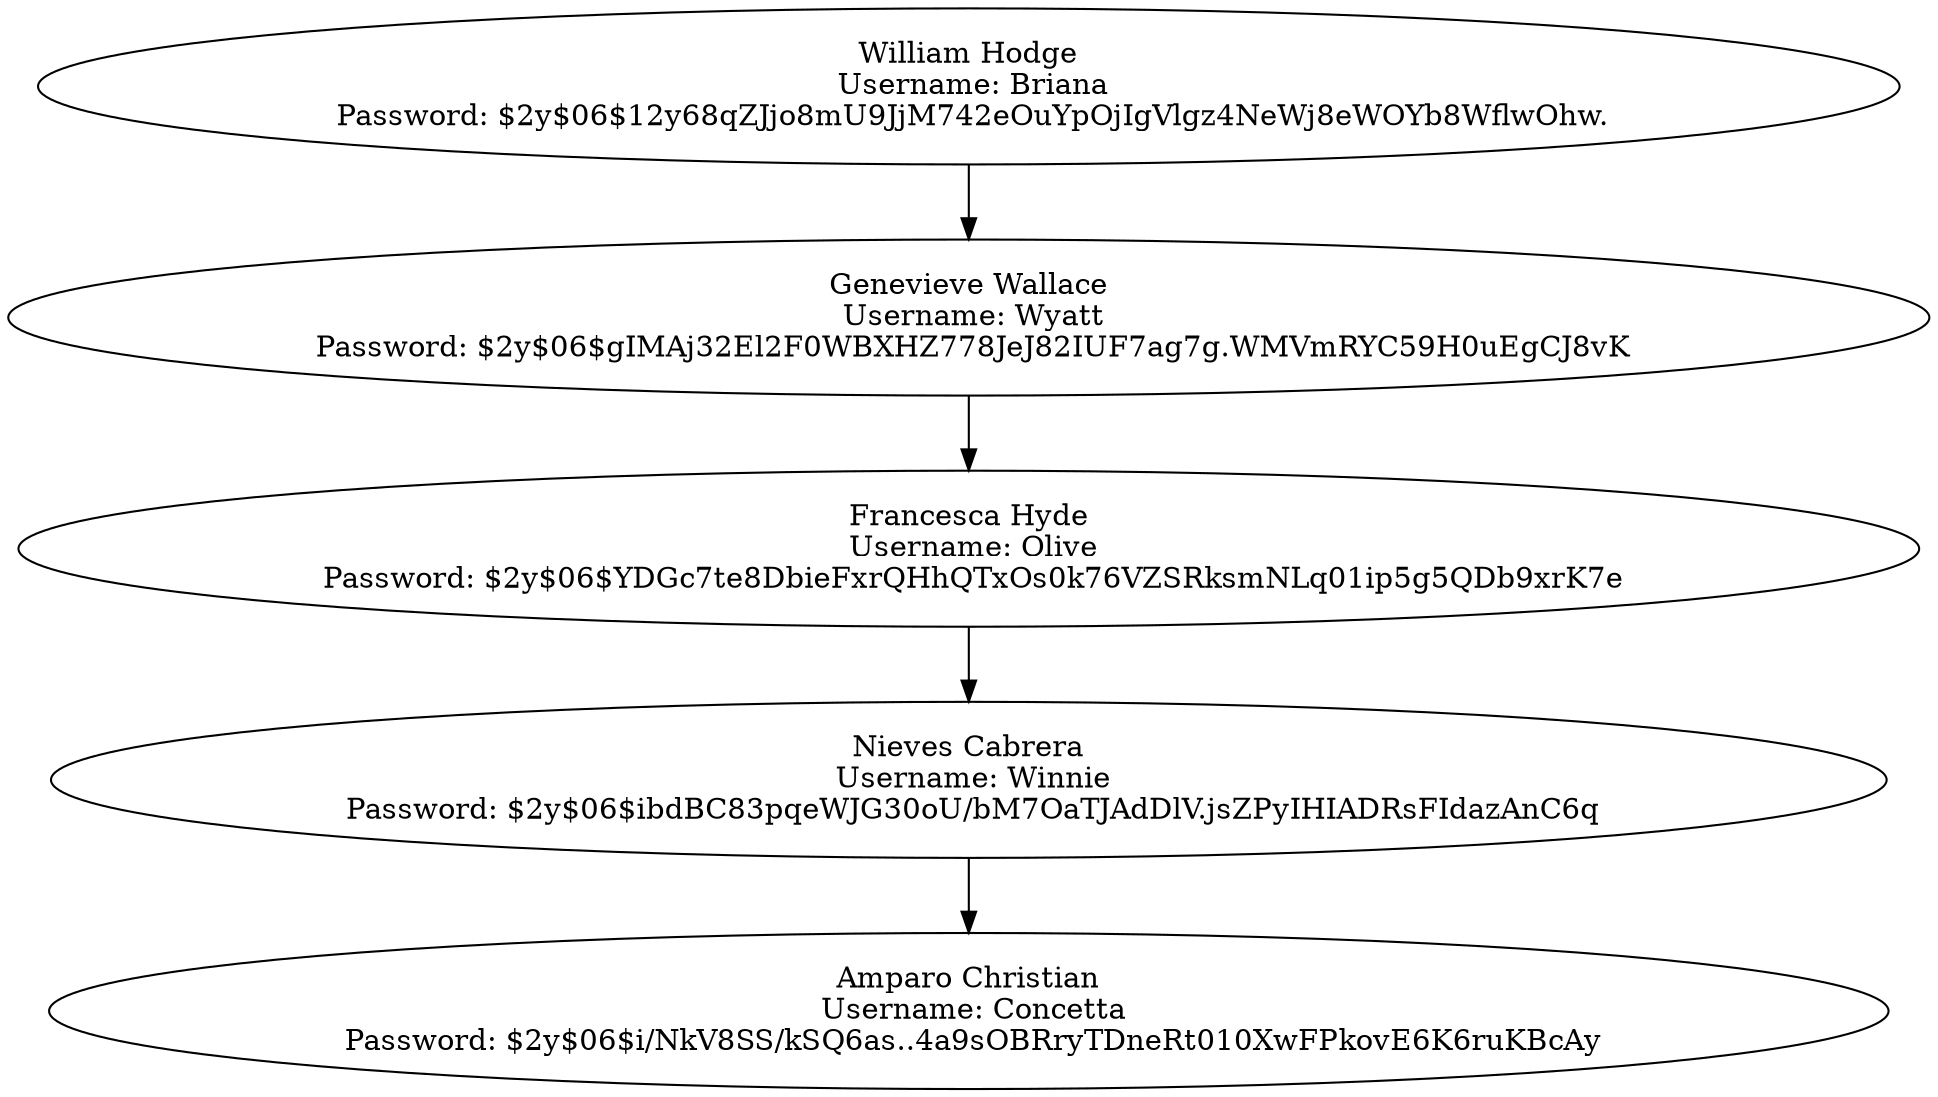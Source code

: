 digraph G{9789611590172[label="William Hodge
 Username: Briana
 Password: $2y$06$12y68qZJjo8mU9JjM742eOuYpOjIgVlgz4NeWj8eWOYb8WflwOhw."];
9789611590172->7196958094069;
7196958094069[label="Genevieve Wallace
 Username: Wyatt
 Password: $2y$06$gIMAj32El2F0WBXHZ778JeJ82IUF7ag7g.WMVmRYC59H0uEgCJ8vK"];
7196958094069->7920879245361;
7920879245361[label="Francesca Hyde
 Username: Olive
 Password: $2y$06$YDGc7te8DbieFxrQHhQTxOs0k76VZSRksmNLq01ip5g5QDb9xrK7e"];
7920879245361->4635574897635;
4635574897635[label="Nieves Cabrera
 Username: Winnie
 Password: $2y$06$ibdBC83pqeWJG30oU/bM7OaTJAdDlV.jsZPyIHIADRsFIdazAnC6q"];
4635574897635->9092207681372;
9092207681372[label="Amparo Christian
 Username: Concetta
 Password: $2y$06$i/NkV8SS/kSQ6as..4a9sOBRryTDneRt010XwFPkovE6K6ruKBcAy"];
}